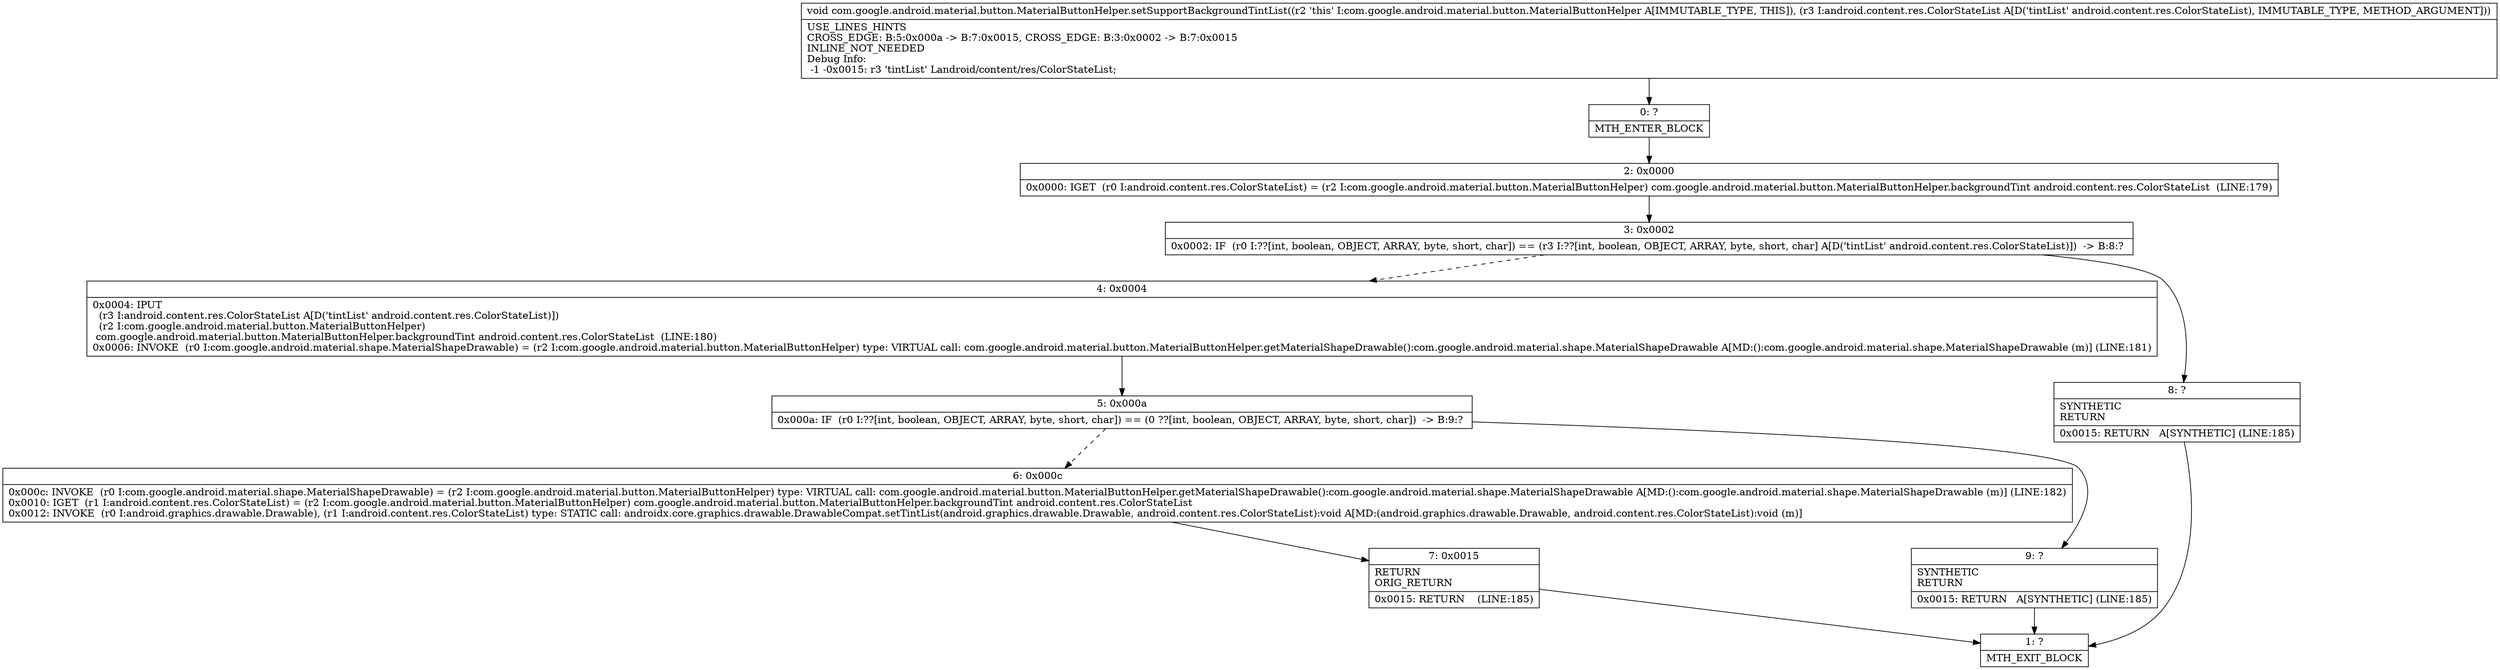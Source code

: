 digraph "CFG forcom.google.android.material.button.MaterialButtonHelper.setSupportBackgroundTintList(Landroid\/content\/res\/ColorStateList;)V" {
Node_0 [shape=record,label="{0\:\ ?|MTH_ENTER_BLOCK\l}"];
Node_2 [shape=record,label="{2\:\ 0x0000|0x0000: IGET  (r0 I:android.content.res.ColorStateList) = (r2 I:com.google.android.material.button.MaterialButtonHelper) com.google.android.material.button.MaterialButtonHelper.backgroundTint android.content.res.ColorStateList  (LINE:179)\l}"];
Node_3 [shape=record,label="{3\:\ 0x0002|0x0002: IF  (r0 I:??[int, boolean, OBJECT, ARRAY, byte, short, char]) == (r3 I:??[int, boolean, OBJECT, ARRAY, byte, short, char] A[D('tintList' android.content.res.ColorStateList)])  \-\> B:8:? \l}"];
Node_4 [shape=record,label="{4\:\ 0x0004|0x0004: IPUT  \l  (r3 I:android.content.res.ColorStateList A[D('tintList' android.content.res.ColorStateList)])\l  (r2 I:com.google.android.material.button.MaterialButtonHelper)\l com.google.android.material.button.MaterialButtonHelper.backgroundTint android.content.res.ColorStateList  (LINE:180)\l0x0006: INVOKE  (r0 I:com.google.android.material.shape.MaterialShapeDrawable) = (r2 I:com.google.android.material.button.MaterialButtonHelper) type: VIRTUAL call: com.google.android.material.button.MaterialButtonHelper.getMaterialShapeDrawable():com.google.android.material.shape.MaterialShapeDrawable A[MD:():com.google.android.material.shape.MaterialShapeDrawable (m)] (LINE:181)\l}"];
Node_5 [shape=record,label="{5\:\ 0x000a|0x000a: IF  (r0 I:??[int, boolean, OBJECT, ARRAY, byte, short, char]) == (0 ??[int, boolean, OBJECT, ARRAY, byte, short, char])  \-\> B:9:? \l}"];
Node_6 [shape=record,label="{6\:\ 0x000c|0x000c: INVOKE  (r0 I:com.google.android.material.shape.MaterialShapeDrawable) = (r2 I:com.google.android.material.button.MaterialButtonHelper) type: VIRTUAL call: com.google.android.material.button.MaterialButtonHelper.getMaterialShapeDrawable():com.google.android.material.shape.MaterialShapeDrawable A[MD:():com.google.android.material.shape.MaterialShapeDrawable (m)] (LINE:182)\l0x0010: IGET  (r1 I:android.content.res.ColorStateList) = (r2 I:com.google.android.material.button.MaterialButtonHelper) com.google.android.material.button.MaterialButtonHelper.backgroundTint android.content.res.ColorStateList \l0x0012: INVOKE  (r0 I:android.graphics.drawable.Drawable), (r1 I:android.content.res.ColorStateList) type: STATIC call: androidx.core.graphics.drawable.DrawableCompat.setTintList(android.graphics.drawable.Drawable, android.content.res.ColorStateList):void A[MD:(android.graphics.drawable.Drawable, android.content.res.ColorStateList):void (m)]\l}"];
Node_7 [shape=record,label="{7\:\ 0x0015|RETURN\lORIG_RETURN\l|0x0015: RETURN    (LINE:185)\l}"];
Node_1 [shape=record,label="{1\:\ ?|MTH_EXIT_BLOCK\l}"];
Node_9 [shape=record,label="{9\:\ ?|SYNTHETIC\lRETURN\l|0x0015: RETURN   A[SYNTHETIC] (LINE:185)\l}"];
Node_8 [shape=record,label="{8\:\ ?|SYNTHETIC\lRETURN\l|0x0015: RETURN   A[SYNTHETIC] (LINE:185)\l}"];
MethodNode[shape=record,label="{void com.google.android.material.button.MaterialButtonHelper.setSupportBackgroundTintList((r2 'this' I:com.google.android.material.button.MaterialButtonHelper A[IMMUTABLE_TYPE, THIS]), (r3 I:android.content.res.ColorStateList A[D('tintList' android.content.res.ColorStateList), IMMUTABLE_TYPE, METHOD_ARGUMENT]))  | USE_LINES_HINTS\lCROSS_EDGE: B:5:0x000a \-\> B:7:0x0015, CROSS_EDGE: B:3:0x0002 \-\> B:7:0x0015\lINLINE_NOT_NEEDED\lDebug Info:\l  \-1 \-0x0015: r3 'tintList' Landroid\/content\/res\/ColorStateList;\l}"];
MethodNode -> Node_0;Node_0 -> Node_2;
Node_2 -> Node_3;
Node_3 -> Node_4[style=dashed];
Node_3 -> Node_8;
Node_4 -> Node_5;
Node_5 -> Node_6[style=dashed];
Node_5 -> Node_9;
Node_6 -> Node_7;
Node_7 -> Node_1;
Node_9 -> Node_1;
Node_8 -> Node_1;
}

